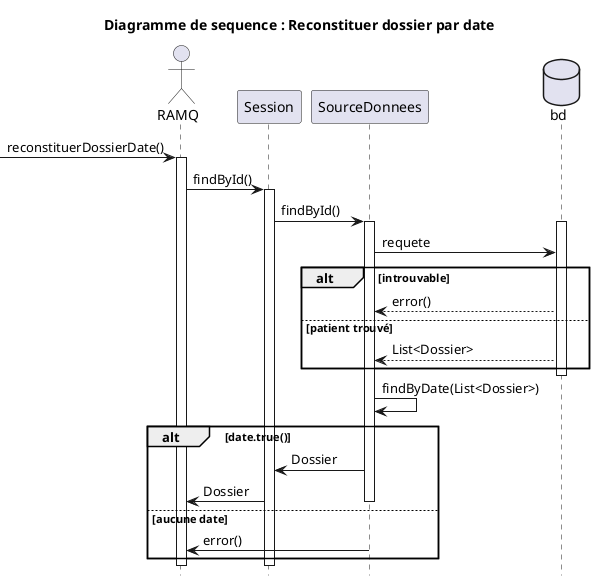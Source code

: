 @startuml
title Diagramme de sequence : Reconstituer dossier par date
hide footbox
Actor "RAMQ" as ramq
-> ramq: reconstituerDossierDate()
activate ramq
hide footbox
ramq -> Session: findById()
activate Session
Session -> SourceDonnees: findById()
activate SourceDonnees
database Bd as "bd"
activate Bd
SourceDonnees -> Bd: requete
alt introuvable
Bd --> SourceDonnees: error()
else patient trouvé
Bd --> SourceDonnees:List<Dossier>
end
deactivate Bd
SourceDonnees -> SourceDonnees: findByDate(List<Dossier>)
alt date.true()
SourceDonnees -> Session: Dossier
Session -> ramq: Dossier
deactivate SourceDonnees
else aucune date
SourceDonnees -> ramq: error()
end
deactivate Session
deactivate ramq

@enduml